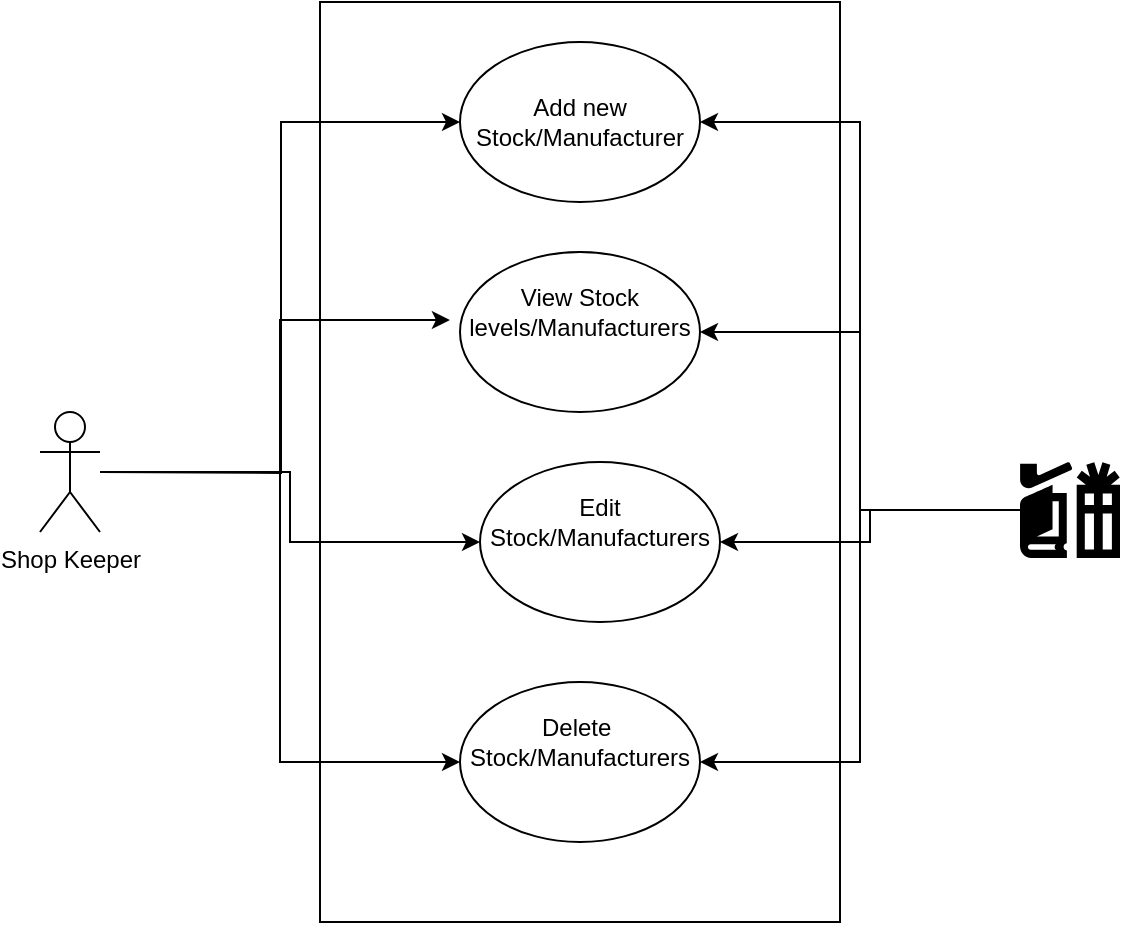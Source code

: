 <mxfile version="10.7.5" type="github"><diagram id="OQX-17LAES_qG1k638H6" name="Page-1"><mxGraphModel dx="918" dy="549" grid="1" gridSize="10" guides="1" tooltips="1" connect="1" arrows="1" fold="1" page="1" pageScale="1" pageWidth="827" pageHeight="1169" math="0" shadow="0"><root><mxCell id="0"/><mxCell id="1" parent="0"/><mxCell id="gRQ0JzPJv-JAhTK4FHpv-1" value="" style="rounded=0;whiteSpace=wrap;html=1;" vertex="1" parent="1"><mxGeometry x="250" y="90" width="260" height="460" as="geometry"/></mxCell><mxCell id="gRQ0JzPJv-JAhTK4FHpv-32" style="edgeStyle=orthogonalEdgeStyle;rounded=0;orthogonalLoop=1;jettySize=auto;html=1;entryX=0;entryY=0.5;entryDx=0;entryDy=0;" edge="1" parent="1" target="gRQ0JzPJv-JAhTK4FHpv-14"><mxGeometry relative="1" as="geometry"><mxPoint x="140" y="325" as="sourcePoint"/></mxGeometry></mxCell><mxCell id="gRQ0JzPJv-JAhTK4FHpv-33" style="edgeStyle=orthogonalEdgeStyle;rounded=0;orthogonalLoop=1;jettySize=auto;html=1;entryX=-0.042;entryY=0.425;entryDx=0;entryDy=0;entryPerimeter=0;" edge="1" parent="1" source="gRQ0JzPJv-JAhTK4FHpv-2" target="gRQ0JzPJv-JAhTK4FHpv-15"><mxGeometry relative="1" as="geometry"/></mxCell><mxCell id="gRQ0JzPJv-JAhTK4FHpv-34" style="edgeStyle=orthogonalEdgeStyle;rounded=0;orthogonalLoop=1;jettySize=auto;html=1;entryX=0;entryY=0.5;entryDx=0;entryDy=0;" edge="1" parent="1" source="gRQ0JzPJv-JAhTK4FHpv-2" target="gRQ0JzPJv-JAhTK4FHpv-18"><mxGeometry relative="1" as="geometry"/></mxCell><mxCell id="gRQ0JzPJv-JAhTK4FHpv-35" style="edgeStyle=orthogonalEdgeStyle;rounded=0;orthogonalLoop=1;jettySize=auto;html=1;entryX=0;entryY=0.5;entryDx=0;entryDy=0;" edge="1" parent="1" source="gRQ0JzPJv-JAhTK4FHpv-2" target="gRQ0JzPJv-JAhTK4FHpv-26"><mxGeometry relative="1" as="geometry"/></mxCell><mxCell id="gRQ0JzPJv-JAhTK4FHpv-2" value="Shop Keeper&lt;br&gt;&lt;br&gt;" style="shape=umlActor;verticalLabelPosition=bottom;labelBackgroundColor=#ffffff;verticalAlign=top;html=1;outlineConnect=0;" vertex="1" parent="1"><mxGeometry x="110" y="295" width="30" height="60" as="geometry"/></mxCell><mxCell id="gRQ0JzPJv-JAhTK4FHpv-36" style="edgeStyle=orthogonalEdgeStyle;rounded=0;orthogonalLoop=1;jettySize=auto;html=1;entryX=1;entryY=0.5;entryDx=0;entryDy=0;" edge="1" parent="1" source="gRQ0JzPJv-JAhTK4FHpv-17" target="gRQ0JzPJv-JAhTK4FHpv-14"><mxGeometry relative="1" as="geometry"/></mxCell><mxCell id="gRQ0JzPJv-JAhTK4FHpv-37" style="edgeStyle=orthogonalEdgeStyle;rounded=0;orthogonalLoop=1;jettySize=auto;html=1;entryX=1;entryY=0.5;entryDx=0;entryDy=0;" edge="1" parent="1" source="gRQ0JzPJv-JAhTK4FHpv-17" target="gRQ0JzPJv-JAhTK4FHpv-15"><mxGeometry relative="1" as="geometry"/></mxCell><mxCell id="gRQ0JzPJv-JAhTK4FHpv-38" style="edgeStyle=orthogonalEdgeStyle;rounded=0;orthogonalLoop=1;jettySize=auto;html=1;entryX=1;entryY=0.5;entryDx=0;entryDy=0;" edge="1" parent="1" source="gRQ0JzPJv-JAhTK4FHpv-17" target="gRQ0JzPJv-JAhTK4FHpv-18"><mxGeometry relative="1" as="geometry"/></mxCell><mxCell id="gRQ0JzPJv-JAhTK4FHpv-39" style="edgeStyle=orthogonalEdgeStyle;rounded=0;orthogonalLoop=1;jettySize=auto;html=1;entryX=1;entryY=0.5;entryDx=0;entryDy=0;" edge="1" parent="1" source="gRQ0JzPJv-JAhTK4FHpv-17" target="gRQ0JzPJv-JAhTK4FHpv-26"><mxGeometry relative="1" as="geometry"/></mxCell><mxCell id="gRQ0JzPJv-JAhTK4FHpv-17" value="" style="shape=mxgraph.signs.travel.shops;html=1;fillColor=#000000;strokeColor=none;verticalLabelPosition=bottom;verticalAlign=top;align=center;" vertex="1" parent="1"><mxGeometry x="600" y="320" width="50" height="48" as="geometry"/></mxCell><mxCell id="gRQ0JzPJv-JAhTK4FHpv-20" value="" style="group" vertex="1" connectable="0" parent="1"><mxGeometry x="330" y="320" width="120" height="80" as="geometry"/></mxCell><mxCell id="gRQ0JzPJv-JAhTK4FHpv-18" value="" style="ellipse;whiteSpace=wrap;html=1;fontFamily=Helvetica;fontSize=12;fontColor=#000000;align=center;strokeColor=#000000;fillColor=#ffffff;gradientColor=none;" vertex="1" parent="gRQ0JzPJv-JAhTK4FHpv-20"><mxGeometry width="120" height="80" as="geometry"/></mxCell><mxCell id="gRQ0JzPJv-JAhTK4FHpv-19" value="Edit Stock/Manufacturers" style="text;html=1;strokeColor=none;fillColor=none;align=center;verticalAlign=middle;whiteSpace=wrap;rounded=0;" vertex="1" parent="gRQ0JzPJv-JAhTK4FHpv-20"><mxGeometry x="40" y="20" width="40" height="20" as="geometry"/></mxCell><mxCell id="gRQ0JzPJv-JAhTK4FHpv-21" value="" style="group" vertex="1" connectable="0" parent="1"><mxGeometry x="320" y="215" width="120" height="80" as="geometry"/></mxCell><mxCell id="gRQ0JzPJv-JAhTK4FHpv-15" value="" style="ellipse;whiteSpace=wrap;html=1;fontFamily=Helvetica;fontSize=12;fontColor=#000000;align=center;strokeColor=#000000;fillColor=#ffffff;gradientColor=none;" vertex="1" parent="gRQ0JzPJv-JAhTK4FHpv-21"><mxGeometry width="120" height="80" as="geometry"/></mxCell><mxCell id="gRQ0JzPJv-JAhTK4FHpv-16" value="View Stock levels/Manufacturers&lt;br&gt;" style="text;html=1;strokeColor=none;fillColor=none;align=center;verticalAlign=middle;whiteSpace=wrap;rounded=0;" vertex="1" parent="gRQ0JzPJv-JAhTK4FHpv-21"><mxGeometry x="40" y="20" width="40" height="20" as="geometry"/></mxCell><mxCell id="gRQ0JzPJv-JAhTK4FHpv-22" value="" style="group" vertex="1" connectable="0" parent="1"><mxGeometry x="320" y="110" width="120" height="80" as="geometry"/></mxCell><mxCell id="gRQ0JzPJv-JAhTK4FHpv-14" value="" style="ellipse;whiteSpace=wrap;html=1;" vertex="1" parent="gRQ0JzPJv-JAhTK4FHpv-22"><mxGeometry width="120" height="80" as="geometry"/></mxCell><mxCell id="gRQ0JzPJv-JAhTK4FHpv-13" value="Add new Stock/Manufacturer&lt;br&gt;" style="text;html=1;strokeColor=none;fillColor=none;align=center;verticalAlign=middle;whiteSpace=wrap;rounded=0;" vertex="1" parent="gRQ0JzPJv-JAhTK4FHpv-22"><mxGeometry x="40" y="30" width="40" height="20" as="geometry"/></mxCell><mxCell id="gRQ0JzPJv-JAhTK4FHpv-25" value="" style="group" vertex="1" connectable="0" parent="1"><mxGeometry x="320" y="430" width="120" height="80" as="geometry"/></mxCell><mxCell id="gRQ0JzPJv-JAhTK4FHpv-26" value="" style="ellipse;whiteSpace=wrap;html=1;fontFamily=Helvetica;fontSize=12;fontColor=#000000;align=center;strokeColor=#000000;fillColor=#ffffff;gradientColor=none;" vertex="1" parent="gRQ0JzPJv-JAhTK4FHpv-25"><mxGeometry width="120" height="80" as="geometry"/></mxCell><mxCell id="gRQ0JzPJv-JAhTK4FHpv-27" value="Delete&amp;nbsp;&lt;br&gt;Stock/Manufacturers" style="text;html=1;strokeColor=none;fillColor=none;align=center;verticalAlign=middle;whiteSpace=wrap;rounded=0;" vertex="1" parent="gRQ0JzPJv-JAhTK4FHpv-25"><mxGeometry x="40" y="20" width="40" height="20" as="geometry"/></mxCell></root></mxGraphModel></diagram></mxfile>